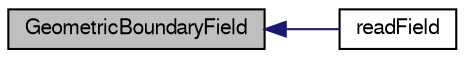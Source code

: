 digraph "GeometricBoundaryField"
{
  bgcolor="transparent";
  edge [fontname="FreeSans",fontsize="10",labelfontname="FreeSans",labelfontsize="10"];
  node [fontname="FreeSans",fontsize="10",shape=record];
  rankdir="LR";
  Node79 [label="GeometricBoundaryField",height=0.2,width=0.4,color="black", fillcolor="grey75", style="filled", fontcolor="black"];
  Node79 -> Node80 [dir="back",color="midnightblue",fontsize="10",style="solid",fontname="FreeSans"];
  Node80 [label="readField",height=0.2,width=0.4,color="black",URL="$a26514.html#a3b159706bf20959b4215e3c90e2cdb2f",tooltip="Read the boundary field. "];
}

